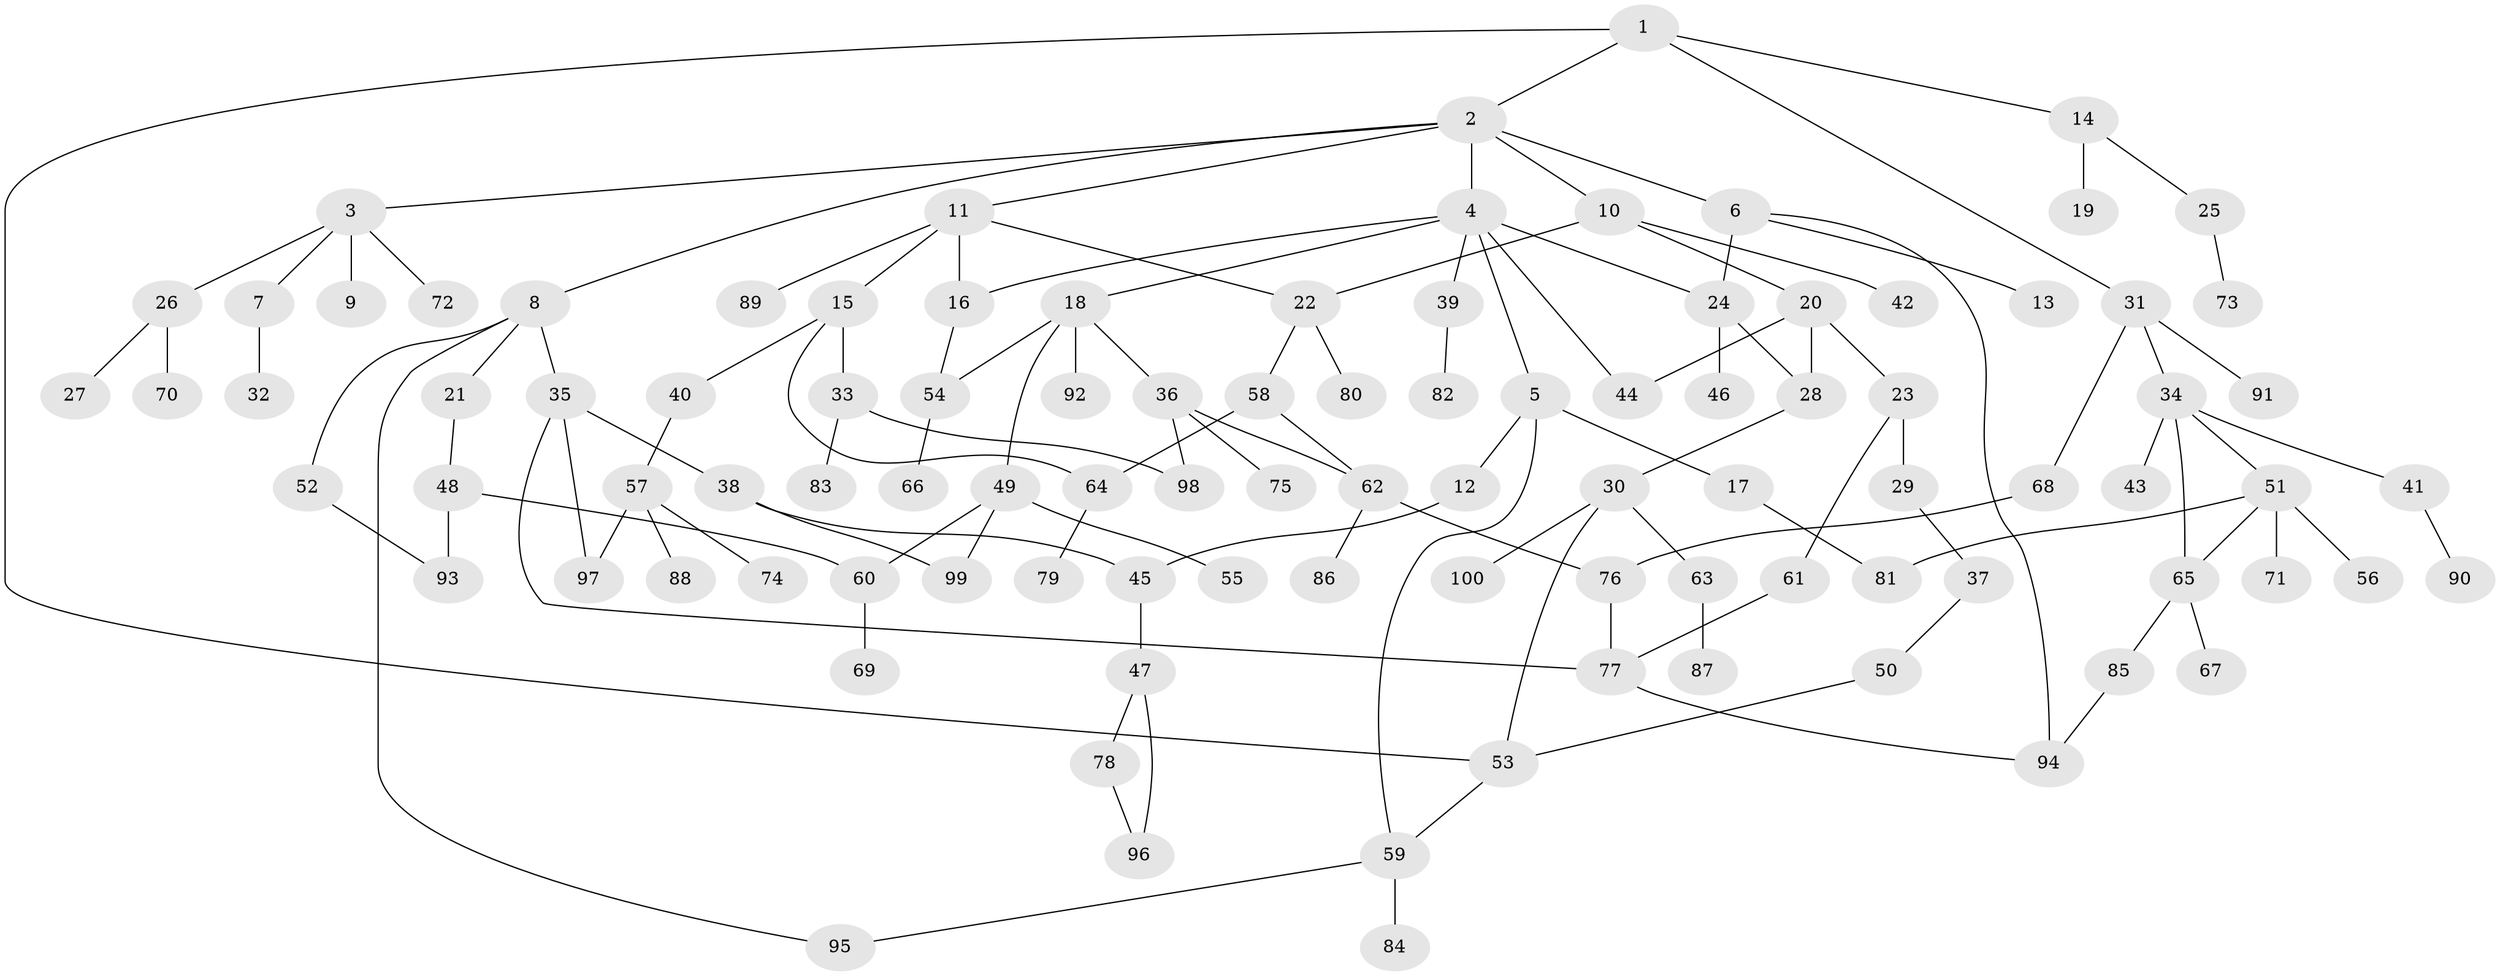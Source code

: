 // Generated by graph-tools (version 1.1) at 2025/54/02/21/25 11:54:43]
// undirected, 100 vertices, 125 edges
graph export_dot {
graph [start="1"]
  node [color=gray90,style=filled];
  1;
  2;
  3;
  4;
  5;
  6;
  7;
  8;
  9;
  10;
  11;
  12;
  13;
  14;
  15;
  16;
  17;
  18;
  19;
  20;
  21;
  22;
  23;
  24;
  25;
  26;
  27;
  28;
  29;
  30;
  31;
  32;
  33;
  34;
  35;
  36;
  37;
  38;
  39;
  40;
  41;
  42;
  43;
  44;
  45;
  46;
  47;
  48;
  49;
  50;
  51;
  52;
  53;
  54;
  55;
  56;
  57;
  58;
  59;
  60;
  61;
  62;
  63;
  64;
  65;
  66;
  67;
  68;
  69;
  70;
  71;
  72;
  73;
  74;
  75;
  76;
  77;
  78;
  79;
  80;
  81;
  82;
  83;
  84;
  85;
  86;
  87;
  88;
  89;
  90;
  91;
  92;
  93;
  94;
  95;
  96;
  97;
  98;
  99;
  100;
  1 -- 2;
  1 -- 14;
  1 -- 31;
  1 -- 53;
  2 -- 3;
  2 -- 4;
  2 -- 6;
  2 -- 8;
  2 -- 10;
  2 -- 11;
  3 -- 7;
  3 -- 9;
  3 -- 26;
  3 -- 72;
  4 -- 5;
  4 -- 18;
  4 -- 24;
  4 -- 39;
  4 -- 16;
  4 -- 44;
  5 -- 12;
  5 -- 17;
  5 -- 59;
  6 -- 13;
  6 -- 24;
  6 -- 94;
  7 -- 32;
  8 -- 21;
  8 -- 35;
  8 -- 52;
  8 -- 95;
  10 -- 20;
  10 -- 22;
  10 -- 42;
  11 -- 15;
  11 -- 16;
  11 -- 89;
  11 -- 22;
  12 -- 45;
  14 -- 19;
  14 -- 25;
  15 -- 33;
  15 -- 40;
  15 -- 64;
  16 -- 54;
  17 -- 81;
  18 -- 36;
  18 -- 49;
  18 -- 92;
  18 -- 54;
  20 -- 23;
  20 -- 28;
  20 -- 44;
  21 -- 48;
  22 -- 58;
  22 -- 80;
  23 -- 29;
  23 -- 61;
  24 -- 46;
  24 -- 28;
  25 -- 73;
  26 -- 27;
  26 -- 70;
  28 -- 30;
  29 -- 37;
  30 -- 63;
  30 -- 100;
  30 -- 53;
  31 -- 34;
  31 -- 68;
  31 -- 91;
  33 -- 83;
  33 -- 98;
  34 -- 41;
  34 -- 43;
  34 -- 51;
  34 -- 65;
  35 -- 38;
  35 -- 77;
  35 -- 97;
  36 -- 75;
  36 -- 98;
  36 -- 62;
  37 -- 50;
  38 -- 45;
  38 -- 99;
  39 -- 82;
  40 -- 57;
  41 -- 90;
  45 -- 47;
  47 -- 78;
  47 -- 96;
  48 -- 60;
  48 -- 93;
  49 -- 55;
  49 -- 99;
  49 -- 60;
  50 -- 53;
  51 -- 56;
  51 -- 65;
  51 -- 71;
  51 -- 81;
  52 -- 93;
  53 -- 59;
  54 -- 66;
  57 -- 74;
  57 -- 88;
  57 -- 97;
  58 -- 62;
  58 -- 64;
  59 -- 84;
  59 -- 95;
  60 -- 69;
  61 -- 77;
  62 -- 76;
  62 -- 86;
  63 -- 87;
  64 -- 79;
  65 -- 67;
  65 -- 85;
  68 -- 76;
  76 -- 77;
  77 -- 94;
  78 -- 96;
  85 -- 94;
}
